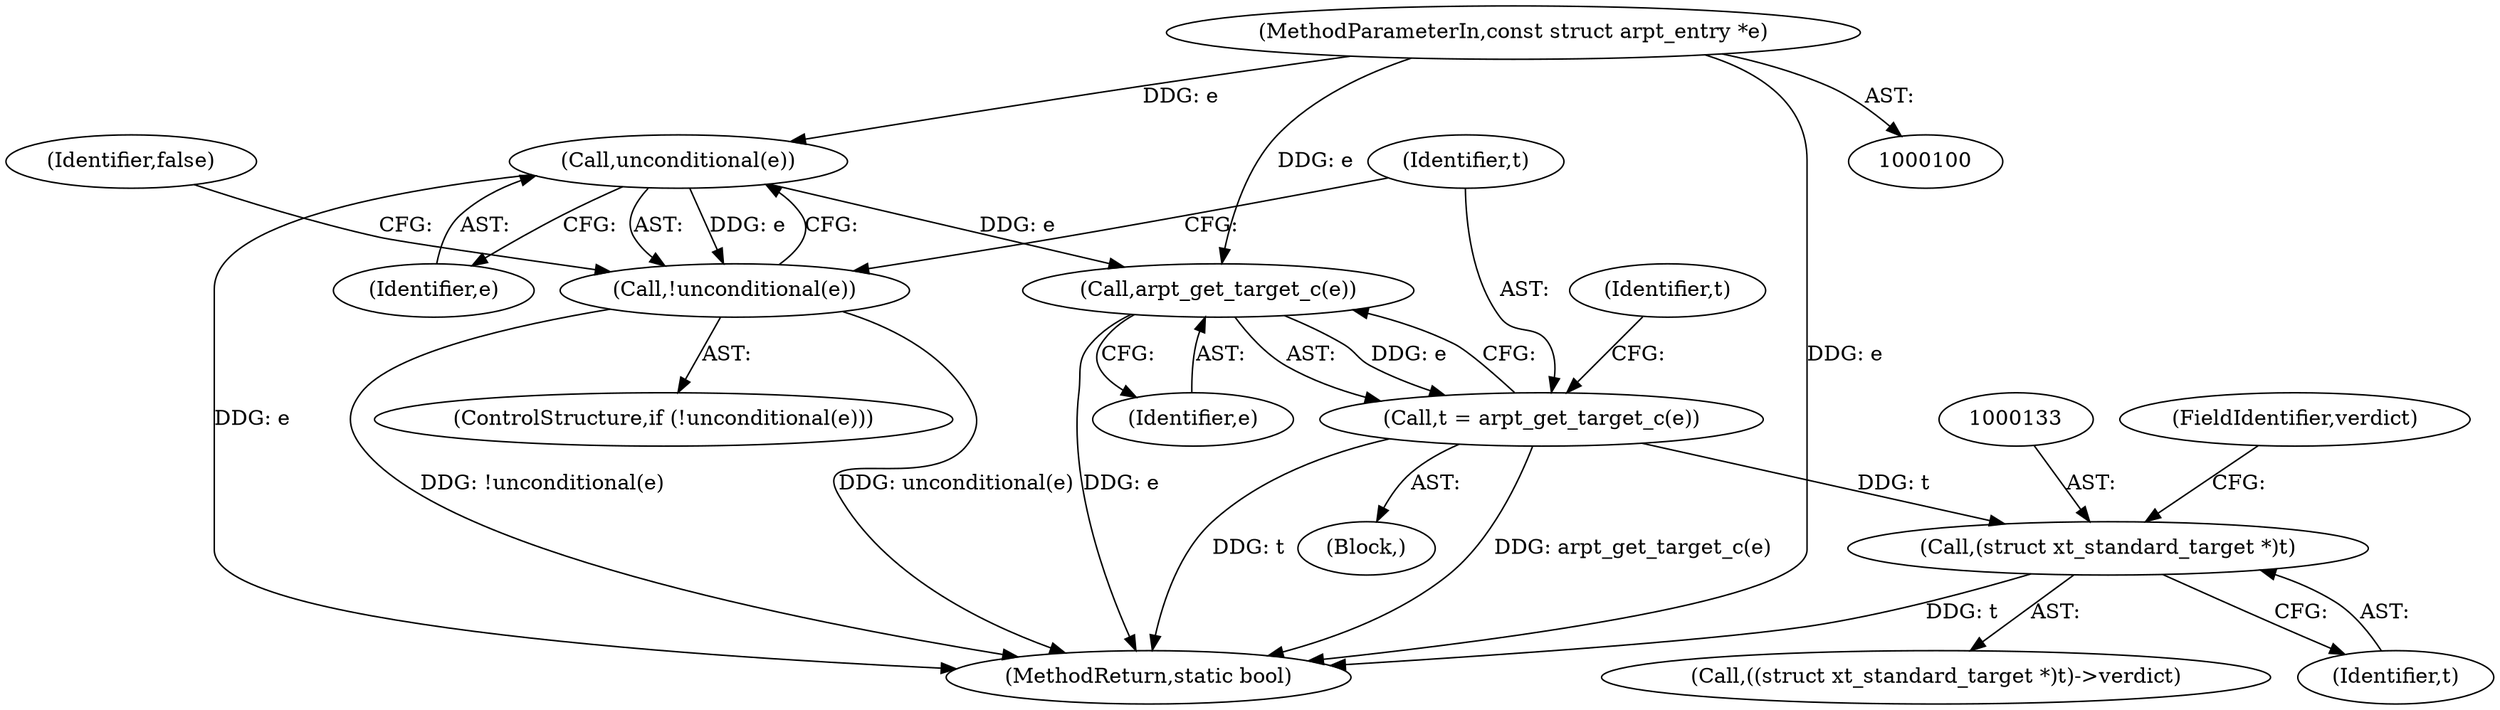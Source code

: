 digraph "0_linux_54d83fc74aa9ec72794373cb47432c5f7fb1a309_0@pointer" {
"1000107" [label="(Call,unconditional(e))"];
"1000101" [label="(MethodParameterIn,const struct arpt_entry *e)"];
"1000106" [label="(Call,!unconditional(e))"];
"1000113" [label="(Call,arpt_get_target_c(e))"];
"1000111" [label="(Call,t = arpt_get_target_c(e))"];
"1000132" [label="(Call,(struct xt_standard_target *)t)"];
"1000135" [label="(FieldIdentifier,verdict)"];
"1000121" [label="(Identifier,t)"];
"1000114" [label="(Identifier,e)"];
"1000106" [label="(Call,!unconditional(e))"];
"1000105" [label="(ControlStructure,if (!unconditional(e)))"];
"1000101" [label="(MethodParameterIn,const struct arpt_entry *e)"];
"1000113" [label="(Call,arpt_get_target_c(e))"];
"1000102" [label="(Block,)"];
"1000131" [label="(Call,((struct xt_standard_target *)t)->verdict)"];
"1000108" [label="(Identifier,e)"];
"1000107" [label="(Call,unconditional(e))"];
"1000150" [label="(MethodReturn,static bool)"];
"1000110" [label="(Identifier,false)"];
"1000112" [label="(Identifier,t)"];
"1000134" [label="(Identifier,t)"];
"1000132" [label="(Call,(struct xt_standard_target *)t)"];
"1000111" [label="(Call,t = arpt_get_target_c(e))"];
"1000107" -> "1000106"  [label="AST: "];
"1000107" -> "1000108"  [label="CFG: "];
"1000108" -> "1000107"  [label="AST: "];
"1000106" -> "1000107"  [label="CFG: "];
"1000107" -> "1000150"  [label="DDG: e"];
"1000107" -> "1000106"  [label="DDG: e"];
"1000101" -> "1000107"  [label="DDG: e"];
"1000107" -> "1000113"  [label="DDG: e"];
"1000101" -> "1000100"  [label="AST: "];
"1000101" -> "1000150"  [label="DDG: e"];
"1000101" -> "1000113"  [label="DDG: e"];
"1000106" -> "1000105"  [label="AST: "];
"1000110" -> "1000106"  [label="CFG: "];
"1000112" -> "1000106"  [label="CFG: "];
"1000106" -> "1000150"  [label="DDG: unconditional(e)"];
"1000106" -> "1000150"  [label="DDG: !unconditional(e)"];
"1000113" -> "1000111"  [label="AST: "];
"1000113" -> "1000114"  [label="CFG: "];
"1000114" -> "1000113"  [label="AST: "];
"1000111" -> "1000113"  [label="CFG: "];
"1000113" -> "1000150"  [label="DDG: e"];
"1000113" -> "1000111"  [label="DDG: e"];
"1000111" -> "1000102"  [label="AST: "];
"1000112" -> "1000111"  [label="AST: "];
"1000121" -> "1000111"  [label="CFG: "];
"1000111" -> "1000150"  [label="DDG: t"];
"1000111" -> "1000150"  [label="DDG: arpt_get_target_c(e)"];
"1000111" -> "1000132"  [label="DDG: t"];
"1000132" -> "1000131"  [label="AST: "];
"1000132" -> "1000134"  [label="CFG: "];
"1000133" -> "1000132"  [label="AST: "];
"1000134" -> "1000132"  [label="AST: "];
"1000135" -> "1000132"  [label="CFG: "];
"1000132" -> "1000150"  [label="DDG: t"];
}
